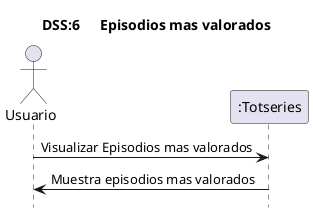 @startuml
title	DSS:6	Episodios mas valorados
'	ocultar	el	foot	si	son	curts,	sino	deixar-ho
'	la	comanda	es	la	seguent
hide	footbox
'definicio	d'actors
actor	Usuario	as	user
user	->	":Totseries":Visualizar Episodios mas valorados
":Totseries" -> user :Muestra episodios mas valorados

@enduml
